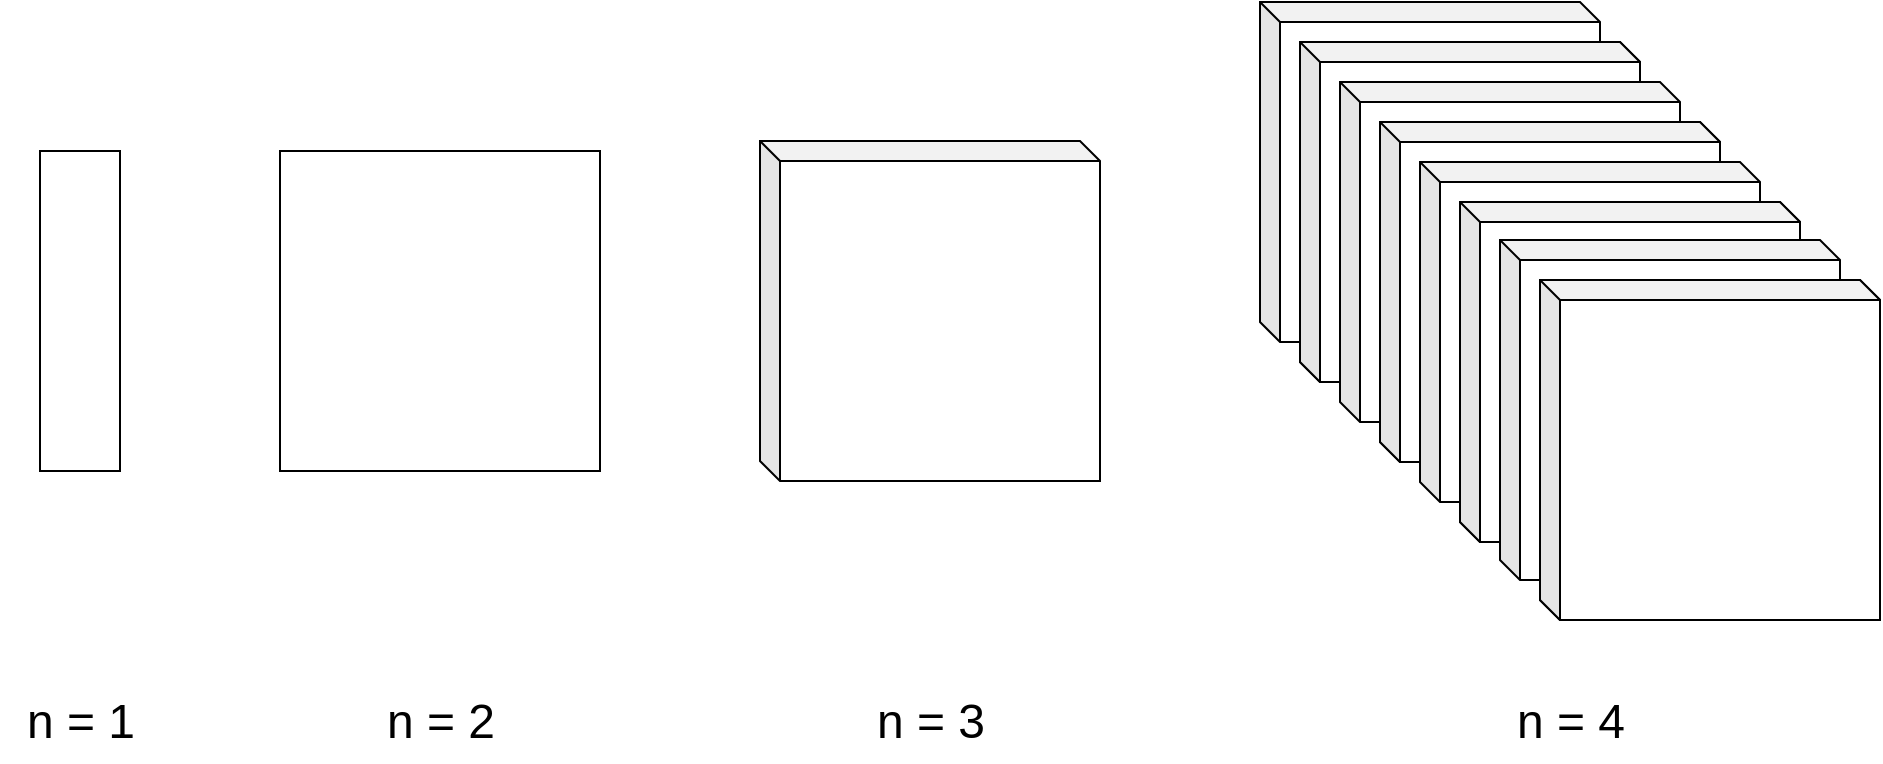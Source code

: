 <mxfile version="21.1.2" type="device">
  <diagram name="Page-1" id="P8YhvIADPvV29swbN4xH">
    <mxGraphModel dx="1434" dy="844" grid="1" gridSize="10" guides="1" tooltips="1" connect="1" arrows="1" fold="1" page="1" pageScale="1" pageWidth="1169" pageHeight="827" math="0" shadow="0">
      <root>
        <mxCell id="0" />
        <mxCell id="1" parent="0" />
        <mxCell id="M3bBHqCon_yVhuw_0qJf-5" value="" style="group" vertex="1" connectable="0" parent="1">
          <mxGeometry x="60" y="200" width="940" height="380" as="geometry" />
        </mxCell>
        <mxCell id="Wqb625Jt-_VROzE7ZddV-1" value="" style="rounded=0;whiteSpace=wrap;html=1;movable=1;resizable=1;rotatable=1;deletable=1;editable=1;locked=0;connectable=1;" parent="M3bBHqCon_yVhuw_0qJf-5" vertex="1">
          <mxGeometry x="20" y="74.5" width="40" height="160" as="geometry" />
        </mxCell>
        <mxCell id="Wqb625Jt-_VROzE7ZddV-2" value="" style="whiteSpace=wrap;html=1;aspect=fixed;" parent="M3bBHqCon_yVhuw_0qJf-5" vertex="1">
          <mxGeometry x="140" y="74.5" width="160" height="160" as="geometry" />
        </mxCell>
        <mxCell id="Wqb625Jt-_VROzE7ZddV-16" value="" style="shape=cube;whiteSpace=wrap;html=1;boundedLbl=1;backgroundOutline=1;darkOpacity=0.05;darkOpacity2=0.1;size=10;" parent="M3bBHqCon_yVhuw_0qJf-5" vertex="1">
          <mxGeometry x="380" y="69.5" width="170" height="170" as="geometry" />
        </mxCell>
        <mxCell id="Wqb625Jt-_VROzE7ZddV-32" value="" style="group" parent="M3bBHqCon_yVhuw_0qJf-5" vertex="1" connectable="0">
          <mxGeometry x="630" width="310" height="309" as="geometry" />
        </mxCell>
        <mxCell id="Wqb625Jt-_VROzE7ZddV-18" value="" style="shape=cube;whiteSpace=wrap;html=1;boundedLbl=1;backgroundOutline=1;darkOpacity=0.05;darkOpacity2=0.1;size=10;" parent="Wqb625Jt-_VROzE7ZddV-32" vertex="1">
          <mxGeometry width="170" height="170" as="geometry" />
        </mxCell>
        <mxCell id="Wqb625Jt-_VROzE7ZddV-19" value="" style="shape=cube;whiteSpace=wrap;html=1;boundedLbl=1;backgroundOutline=1;darkOpacity=0.05;darkOpacity2=0.1;size=10;" parent="Wqb625Jt-_VROzE7ZddV-32" vertex="1">
          <mxGeometry x="20" y="20" width="170" height="170" as="geometry" />
        </mxCell>
        <mxCell id="Wqb625Jt-_VROzE7ZddV-20" value="" style="shape=cube;whiteSpace=wrap;html=1;boundedLbl=1;backgroundOutline=1;darkOpacity=0.05;darkOpacity2=0.1;size=10;" parent="Wqb625Jt-_VROzE7ZddV-32" vertex="1">
          <mxGeometry x="20" y="20" width="170" height="170" as="geometry" />
        </mxCell>
        <mxCell id="Wqb625Jt-_VROzE7ZddV-22" value="" style="shape=cube;whiteSpace=wrap;html=1;boundedLbl=1;backgroundOutline=1;darkOpacity=0.05;darkOpacity2=0.1;size=10;" parent="Wqb625Jt-_VROzE7ZddV-32" vertex="1">
          <mxGeometry x="40" y="40" width="170" height="170" as="geometry" />
        </mxCell>
        <mxCell id="Wqb625Jt-_VROzE7ZddV-23" value="" style="shape=cube;whiteSpace=wrap;html=1;boundedLbl=1;backgroundOutline=1;darkOpacity=0.05;darkOpacity2=0.1;size=10;" parent="Wqb625Jt-_VROzE7ZddV-32" vertex="1">
          <mxGeometry x="60" y="60" width="170" height="170" as="geometry" />
        </mxCell>
        <mxCell id="Wqb625Jt-_VROzE7ZddV-24" value="" style="shape=cube;whiteSpace=wrap;html=1;boundedLbl=1;backgroundOutline=1;darkOpacity=0.05;darkOpacity2=0.1;size=10;" parent="Wqb625Jt-_VROzE7ZddV-32" vertex="1">
          <mxGeometry x="60" y="60" width="170" height="170" as="geometry" />
        </mxCell>
        <mxCell id="Wqb625Jt-_VROzE7ZddV-25" value="" style="shape=cube;whiteSpace=wrap;html=1;boundedLbl=1;backgroundOutline=1;darkOpacity=0.05;darkOpacity2=0.1;size=10;" parent="Wqb625Jt-_VROzE7ZddV-32" vertex="1">
          <mxGeometry x="80" y="80" width="170" height="170" as="geometry" />
        </mxCell>
        <mxCell id="Wqb625Jt-_VROzE7ZddV-26" value="" style="shape=cube;whiteSpace=wrap;html=1;boundedLbl=1;backgroundOutline=1;darkOpacity=0.05;darkOpacity2=0.1;size=10;" parent="Wqb625Jt-_VROzE7ZddV-32" vertex="1">
          <mxGeometry x="100" y="100" width="170" height="170" as="geometry" />
        </mxCell>
        <mxCell id="Wqb625Jt-_VROzE7ZddV-27" value="" style="shape=cube;whiteSpace=wrap;html=1;boundedLbl=1;backgroundOutline=1;darkOpacity=0.05;darkOpacity2=0.1;size=10;" parent="Wqb625Jt-_VROzE7ZddV-32" vertex="1">
          <mxGeometry x="100" y="100" width="170" height="170" as="geometry" />
        </mxCell>
        <mxCell id="Wqb625Jt-_VROzE7ZddV-29" value="" style="shape=cube;whiteSpace=wrap;html=1;boundedLbl=1;backgroundOutline=1;darkOpacity=0.05;darkOpacity2=0.1;size=10;" parent="Wqb625Jt-_VROzE7ZddV-32" vertex="1">
          <mxGeometry x="120" y="119" width="170" height="170" as="geometry" />
        </mxCell>
        <mxCell id="Wqb625Jt-_VROzE7ZddV-30" value="" style="shape=cube;whiteSpace=wrap;html=1;boundedLbl=1;backgroundOutline=1;darkOpacity=0.05;darkOpacity2=0.1;size=10;" parent="Wqb625Jt-_VROzE7ZddV-32" vertex="1">
          <mxGeometry x="140" y="139" width="170" height="170" as="geometry" />
        </mxCell>
        <mxCell id="Wqb625Jt-_VROzE7ZddV-31" value="" style="shape=cube;whiteSpace=wrap;html=1;boundedLbl=1;backgroundOutline=1;darkOpacity=0.05;darkOpacity2=0.1;size=10;" parent="Wqb625Jt-_VROzE7ZddV-32" vertex="1">
          <mxGeometry x="140" y="139" width="170" height="170" as="geometry" />
        </mxCell>
        <mxCell id="Wqb625Jt-_VROzE7ZddV-39" value="&lt;font style=&quot;font-size: 24px;&quot;&gt;n = 1&lt;/font&gt;" style="text;html=1;align=center;verticalAlign=middle;resizable=0;points=[];autosize=1;strokeColor=none;fillColor=none;" parent="M3bBHqCon_yVhuw_0qJf-5" vertex="1">
          <mxGeometry y="340" width="80" height="40" as="geometry" />
        </mxCell>
        <mxCell id="M3bBHqCon_yVhuw_0qJf-1" value="&lt;font style=&quot;font-size: 24px;&quot;&gt;n = 2&lt;/font&gt;" style="text;html=1;align=center;verticalAlign=middle;resizable=0;points=[];autosize=1;strokeColor=none;fillColor=none;" vertex="1" parent="M3bBHqCon_yVhuw_0qJf-5">
          <mxGeometry x="180" y="340" width="80" height="40" as="geometry" />
        </mxCell>
        <mxCell id="M3bBHqCon_yVhuw_0qJf-2" value="&lt;font style=&quot;font-size: 24px;&quot;&gt;n = 3&lt;/font&gt;" style="text;html=1;align=center;verticalAlign=middle;resizable=0;points=[];autosize=1;strokeColor=none;fillColor=none;" vertex="1" parent="M3bBHqCon_yVhuw_0qJf-5">
          <mxGeometry x="425" y="340" width="80" height="40" as="geometry" />
        </mxCell>
        <mxCell id="M3bBHqCon_yVhuw_0qJf-4" value="&lt;font style=&quot;font-size: 24px;&quot;&gt;n = 4&lt;/font&gt;" style="text;html=1;align=center;verticalAlign=middle;resizable=0;points=[];autosize=1;strokeColor=none;fillColor=none;" vertex="1" parent="M3bBHqCon_yVhuw_0qJf-5">
          <mxGeometry x="745" y="340" width="80" height="40" as="geometry" />
        </mxCell>
      </root>
    </mxGraphModel>
  </diagram>
</mxfile>

